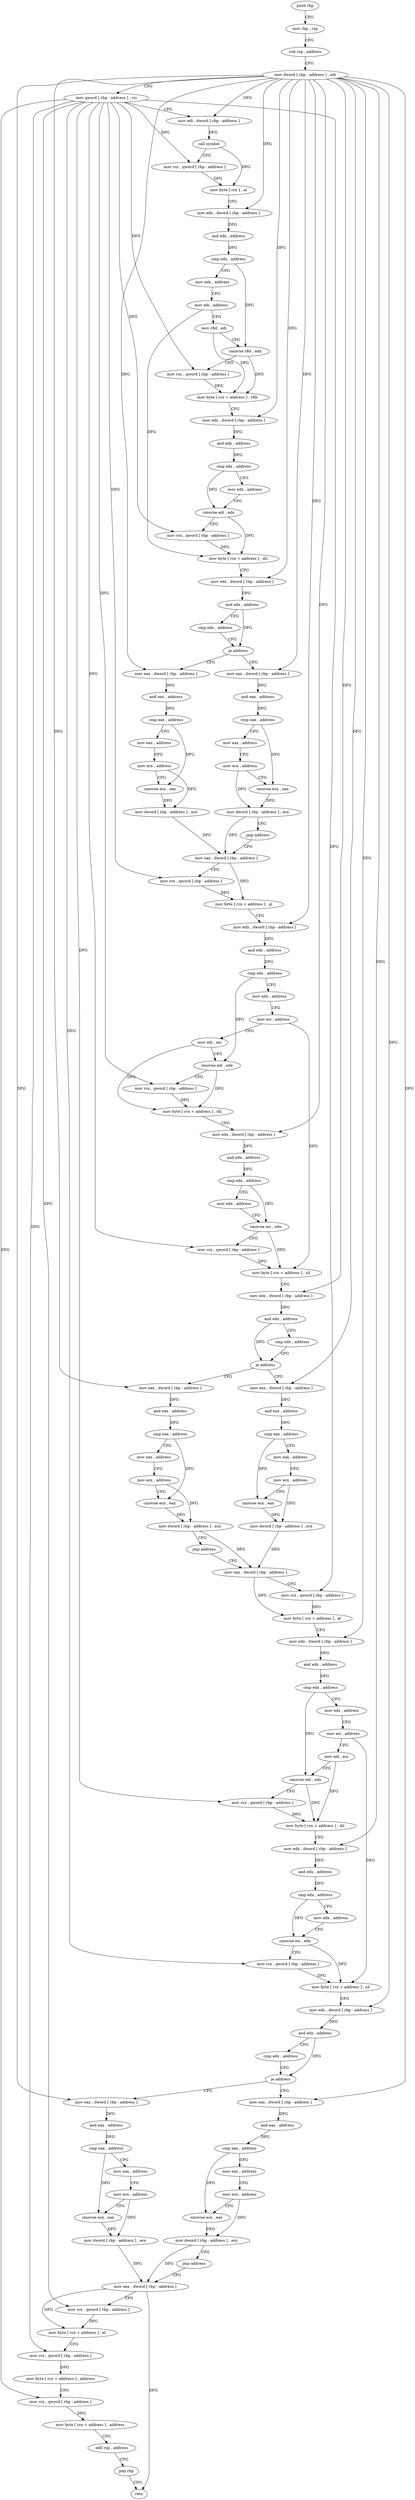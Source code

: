 digraph "func" {
"4257152" [label = "push rbp" ]
"4257153" [label = "mov rbp , rsp" ]
"4257156" [label = "sub rsp , address" ]
"4257160" [label = "mov dword [ rbp - address ] , edi" ]
"4257163" [label = "mov qword [ rbp - address ] , rsi" ]
"4257167" [label = "mov edi , dword [ rbp - address ]" ]
"4257170" [label = "call symbol" ]
"4257175" [label = "mov rcx , qword [ rbp - address ]" ]
"4257179" [label = "mov byte [ rcx ] , al" ]
"4257181" [label = "mov edx , dword [ rbp - address ]" ]
"4257184" [label = "and edx , address" ]
"4257190" [label = "cmp edx , address" ]
"4257193" [label = "mov edx , address" ]
"4257198" [label = "mov edi , address" ]
"4257203" [label = "mov r8d , edi" ]
"4257206" [label = "cmovne r8d , edx" ]
"4257210" [label = "mov rcx , qword [ rbp - address ]" ]
"4257214" [label = "mov byte [ rcx + address ] , r8b" ]
"4257218" [label = "mov edx , dword [ rbp - address ]" ]
"4257221" [label = "and edx , address" ]
"4257227" [label = "cmp edx , address" ]
"4257230" [label = "mov edx , address" ]
"4257235" [label = "cmovne edi , edx" ]
"4257238" [label = "mov rcx , qword [ rbp - address ]" ]
"4257242" [label = "mov byte [ rcx + address ] , dil" ]
"4257246" [label = "mov edx , dword [ rbp - address ]" ]
"4257249" [label = "and edx , address" ]
"4257255" [label = "cmp edx , address" ]
"4257258" [label = "je address" ]
"4257294" [label = "mov eax , dword [ rbp - address ]" ]
"4257264" [label = "mov eax , dword [ rbp - address ]" ]
"4257297" [label = "and eax , address" ]
"4257300" [label = "cmp eax , address" ]
"4257303" [label = "mov eax , address" ]
"4257308" [label = "mov ecx , address" ]
"4257313" [label = "cmovne ecx , eax" ]
"4257316" [label = "mov dword [ rbp - address ] , ecx" ]
"4257319" [label = "mov eax , dword [ rbp - address ]" ]
"4257267" [label = "and eax , address" ]
"4257270" [label = "cmp eax , address" ]
"4257273" [label = "mov eax , address" ]
"4257278" [label = "mov ecx , address" ]
"4257283" [label = "cmovne ecx , eax" ]
"4257286" [label = "mov dword [ rbp - address ] , ecx" ]
"4257289" [label = "jmp address" ]
"4257434" [label = "mov eax , dword [ rbp - address ]" ]
"4257437" [label = "and eax , address" ]
"4257440" [label = "cmp eax , address" ]
"4257443" [label = "mov eax , address" ]
"4257448" [label = "mov ecx , address" ]
"4257453" [label = "cmovne ecx , eax" ]
"4257456" [label = "mov dword [ rbp - address ] , ecx" ]
"4257459" [label = "mov eax , dword [ rbp - address ]" ]
"4257404" [label = "mov eax , dword [ rbp - address ]" ]
"4257407" [label = "and eax , address" ]
"4257410" [label = "cmp eax , address" ]
"4257413" [label = "mov eax , address" ]
"4257418" [label = "mov ecx , address" ]
"4257423" [label = "cmovne ecx , eax" ]
"4257426" [label = "mov dword [ rbp - address ] , ecx" ]
"4257429" [label = "jmp address" ]
"4257322" [label = "mov rcx , qword [ rbp - address ]" ]
"4257326" [label = "mov byte [ rcx + address ] , al" ]
"4257329" [label = "mov edx , dword [ rbp - address ]" ]
"4257332" [label = "and edx , address" ]
"4257335" [label = "cmp edx , address" ]
"4257338" [label = "mov edx , address" ]
"4257343" [label = "mov esi , address" ]
"4257348" [label = "mov edi , esi" ]
"4257350" [label = "cmovne edi , edx" ]
"4257353" [label = "mov rcx , qword [ rbp - address ]" ]
"4257357" [label = "mov byte [ rcx + address ] , dil" ]
"4257361" [label = "mov edx , dword [ rbp - address ]" ]
"4257364" [label = "and edx , address" ]
"4257367" [label = "cmp edx , address" ]
"4257370" [label = "mov edx , address" ]
"4257375" [label = "cmovne esi , edx" ]
"4257378" [label = "mov rcx , qword [ rbp - address ]" ]
"4257382" [label = "mov byte [ rcx + address ] , sil" ]
"4257386" [label = "mov edx , dword [ rbp - address ]" ]
"4257389" [label = "and edx , address" ]
"4257395" [label = "cmp edx , address" ]
"4257398" [label = "je address" ]
"4257574" [label = "mov eax , dword [ rbp - address ]" ]
"4257577" [label = "and eax , address" ]
"4257580" [label = "cmp eax , address" ]
"4257583" [label = "mov eax , address" ]
"4257588" [label = "mov ecx , address" ]
"4257593" [label = "cmovne ecx , eax" ]
"4257596" [label = "mov dword [ rbp - address ] , ecx" ]
"4257599" [label = "mov eax , dword [ rbp - address ]" ]
"4257544" [label = "mov eax , dword [ rbp - address ]" ]
"4257547" [label = "and eax , address" ]
"4257550" [label = "cmp eax , address" ]
"4257553" [label = "mov eax , address" ]
"4257558" [label = "mov ecx , address" ]
"4257563" [label = "cmovne ecx , eax" ]
"4257566" [label = "mov dword [ rbp - address ] , ecx" ]
"4257569" [label = "jmp address" ]
"4257462" [label = "mov rcx , qword [ rbp - address ]" ]
"4257466" [label = "mov byte [ rcx + address ] , al" ]
"4257469" [label = "mov edx , dword [ rbp - address ]" ]
"4257472" [label = "and edx , address" ]
"4257475" [label = "cmp edx , address" ]
"4257478" [label = "mov edx , address" ]
"4257483" [label = "mov esi , address" ]
"4257488" [label = "mov edi , esi" ]
"4257490" [label = "cmovne edi , edx" ]
"4257493" [label = "mov rcx , qword [ rbp - address ]" ]
"4257497" [label = "mov byte [ rcx + address ] , dil" ]
"4257501" [label = "mov edx , dword [ rbp - address ]" ]
"4257504" [label = "and edx , address" ]
"4257507" [label = "cmp edx , address" ]
"4257510" [label = "mov edx , address" ]
"4257515" [label = "cmovne esi , edx" ]
"4257518" [label = "mov rcx , qword [ rbp - address ]" ]
"4257522" [label = "mov byte [ rcx + address ] , sil" ]
"4257526" [label = "mov edx , dword [ rbp - address ]" ]
"4257529" [label = "and edx , address" ]
"4257535" [label = "cmp edx , address" ]
"4257538" [label = "je address" ]
"4257602" [label = "mov rcx , qword [ rbp - address ]" ]
"4257606" [label = "mov byte [ rcx + address ] , al" ]
"4257609" [label = "mov rcx , qword [ rbp - address ]" ]
"4257613" [label = "mov byte [ rcx + address ] , address" ]
"4257617" [label = "mov rcx , qword [ rbp - address ]" ]
"4257621" [label = "mov byte [ rcx + address ] , address" ]
"4257625" [label = "add rsp , address" ]
"4257629" [label = "pop rbp" ]
"4257630" [label = "retn" ]
"4257152" -> "4257153" [ label = "CFG" ]
"4257153" -> "4257156" [ label = "CFG" ]
"4257156" -> "4257160" [ label = "CFG" ]
"4257160" -> "4257163" [ label = "CFG" ]
"4257160" -> "4257167" [ label = "DFG" ]
"4257160" -> "4257181" [ label = "DFG" ]
"4257160" -> "4257218" [ label = "DFG" ]
"4257160" -> "4257246" [ label = "DFG" ]
"4257160" -> "4257294" [ label = "DFG" ]
"4257160" -> "4257264" [ label = "DFG" ]
"4257160" -> "4257329" [ label = "DFG" ]
"4257160" -> "4257361" [ label = "DFG" ]
"4257160" -> "4257386" [ label = "DFG" ]
"4257160" -> "4257434" [ label = "DFG" ]
"4257160" -> "4257404" [ label = "DFG" ]
"4257160" -> "4257469" [ label = "DFG" ]
"4257160" -> "4257501" [ label = "DFG" ]
"4257160" -> "4257526" [ label = "DFG" ]
"4257160" -> "4257574" [ label = "DFG" ]
"4257160" -> "4257544" [ label = "DFG" ]
"4257163" -> "4257167" [ label = "CFG" ]
"4257163" -> "4257175" [ label = "DFG" ]
"4257163" -> "4257210" [ label = "DFG" ]
"4257163" -> "4257238" [ label = "DFG" ]
"4257163" -> "4257322" [ label = "DFG" ]
"4257163" -> "4257353" [ label = "DFG" ]
"4257163" -> "4257378" [ label = "DFG" ]
"4257163" -> "4257462" [ label = "DFG" ]
"4257163" -> "4257493" [ label = "DFG" ]
"4257163" -> "4257518" [ label = "DFG" ]
"4257163" -> "4257602" [ label = "DFG" ]
"4257163" -> "4257609" [ label = "DFG" ]
"4257163" -> "4257617" [ label = "DFG" ]
"4257167" -> "4257170" [ label = "DFG" ]
"4257170" -> "4257175" [ label = "CFG" ]
"4257170" -> "4257179" [ label = "DFG" ]
"4257175" -> "4257179" [ label = "DFG" ]
"4257179" -> "4257181" [ label = "CFG" ]
"4257181" -> "4257184" [ label = "DFG" ]
"4257184" -> "4257190" [ label = "DFG" ]
"4257190" -> "4257193" [ label = "CFG" ]
"4257190" -> "4257206" [ label = "DFG" ]
"4257193" -> "4257198" [ label = "CFG" ]
"4257198" -> "4257203" [ label = "CFG" ]
"4257198" -> "4257242" [ label = "DFG" ]
"4257203" -> "4257206" [ label = "CFG" ]
"4257203" -> "4257214" [ label = "DFG" ]
"4257206" -> "4257210" [ label = "CFG" ]
"4257206" -> "4257214" [ label = "DFG" ]
"4257210" -> "4257214" [ label = "DFG" ]
"4257214" -> "4257218" [ label = "CFG" ]
"4257218" -> "4257221" [ label = "DFG" ]
"4257221" -> "4257227" [ label = "DFG" ]
"4257227" -> "4257230" [ label = "CFG" ]
"4257227" -> "4257235" [ label = "DFG" ]
"4257230" -> "4257235" [ label = "CFG" ]
"4257235" -> "4257238" [ label = "CFG" ]
"4257235" -> "4257242" [ label = "DFG" ]
"4257238" -> "4257242" [ label = "DFG" ]
"4257242" -> "4257246" [ label = "CFG" ]
"4257246" -> "4257249" [ label = "DFG" ]
"4257249" -> "4257255" [ label = "CFG" ]
"4257249" -> "4257258" [ label = "DFG" ]
"4257255" -> "4257258" [ label = "CFG" ]
"4257258" -> "4257294" [ label = "CFG" ]
"4257258" -> "4257264" [ label = "CFG" ]
"4257294" -> "4257297" [ label = "DFG" ]
"4257264" -> "4257267" [ label = "DFG" ]
"4257297" -> "4257300" [ label = "DFG" ]
"4257300" -> "4257303" [ label = "CFG" ]
"4257300" -> "4257313" [ label = "DFG" ]
"4257303" -> "4257308" [ label = "CFG" ]
"4257308" -> "4257313" [ label = "CFG" ]
"4257308" -> "4257316" [ label = "DFG" ]
"4257313" -> "4257316" [ label = "DFG" ]
"4257316" -> "4257319" [ label = "DFG" ]
"4257319" -> "4257322" [ label = "CFG" ]
"4257319" -> "4257326" [ label = "DFG" ]
"4257267" -> "4257270" [ label = "DFG" ]
"4257270" -> "4257273" [ label = "CFG" ]
"4257270" -> "4257283" [ label = "DFG" ]
"4257273" -> "4257278" [ label = "CFG" ]
"4257278" -> "4257283" [ label = "CFG" ]
"4257278" -> "4257286" [ label = "DFG" ]
"4257283" -> "4257286" [ label = "DFG" ]
"4257286" -> "4257289" [ label = "CFG" ]
"4257286" -> "4257319" [ label = "DFG" ]
"4257289" -> "4257319" [ label = "CFG" ]
"4257434" -> "4257437" [ label = "DFG" ]
"4257437" -> "4257440" [ label = "DFG" ]
"4257440" -> "4257443" [ label = "CFG" ]
"4257440" -> "4257453" [ label = "DFG" ]
"4257443" -> "4257448" [ label = "CFG" ]
"4257448" -> "4257453" [ label = "CFG" ]
"4257448" -> "4257456" [ label = "DFG" ]
"4257453" -> "4257456" [ label = "DFG" ]
"4257456" -> "4257459" [ label = "DFG" ]
"4257459" -> "4257462" [ label = "CFG" ]
"4257459" -> "4257466" [ label = "DFG" ]
"4257404" -> "4257407" [ label = "DFG" ]
"4257407" -> "4257410" [ label = "DFG" ]
"4257410" -> "4257413" [ label = "CFG" ]
"4257410" -> "4257423" [ label = "DFG" ]
"4257413" -> "4257418" [ label = "CFG" ]
"4257418" -> "4257423" [ label = "CFG" ]
"4257418" -> "4257426" [ label = "DFG" ]
"4257423" -> "4257426" [ label = "DFG" ]
"4257426" -> "4257429" [ label = "CFG" ]
"4257426" -> "4257459" [ label = "DFG" ]
"4257429" -> "4257459" [ label = "CFG" ]
"4257322" -> "4257326" [ label = "DFG" ]
"4257326" -> "4257329" [ label = "CFG" ]
"4257329" -> "4257332" [ label = "DFG" ]
"4257332" -> "4257335" [ label = "DFG" ]
"4257335" -> "4257338" [ label = "CFG" ]
"4257335" -> "4257350" [ label = "DFG" ]
"4257338" -> "4257343" [ label = "CFG" ]
"4257343" -> "4257348" [ label = "CFG" ]
"4257343" -> "4257382" [ label = "DFG" ]
"4257348" -> "4257350" [ label = "CFG" ]
"4257348" -> "4257357" [ label = "DFG" ]
"4257350" -> "4257353" [ label = "CFG" ]
"4257350" -> "4257357" [ label = "DFG" ]
"4257353" -> "4257357" [ label = "DFG" ]
"4257357" -> "4257361" [ label = "CFG" ]
"4257361" -> "4257364" [ label = "DFG" ]
"4257364" -> "4257367" [ label = "DFG" ]
"4257367" -> "4257370" [ label = "CFG" ]
"4257367" -> "4257375" [ label = "DFG" ]
"4257370" -> "4257375" [ label = "CFG" ]
"4257375" -> "4257378" [ label = "CFG" ]
"4257375" -> "4257382" [ label = "DFG" ]
"4257378" -> "4257382" [ label = "DFG" ]
"4257382" -> "4257386" [ label = "CFG" ]
"4257386" -> "4257389" [ label = "DFG" ]
"4257389" -> "4257395" [ label = "CFG" ]
"4257389" -> "4257398" [ label = "DFG" ]
"4257395" -> "4257398" [ label = "CFG" ]
"4257398" -> "4257434" [ label = "CFG" ]
"4257398" -> "4257404" [ label = "CFG" ]
"4257574" -> "4257577" [ label = "DFG" ]
"4257577" -> "4257580" [ label = "DFG" ]
"4257580" -> "4257583" [ label = "CFG" ]
"4257580" -> "4257593" [ label = "DFG" ]
"4257583" -> "4257588" [ label = "CFG" ]
"4257588" -> "4257593" [ label = "CFG" ]
"4257588" -> "4257596" [ label = "DFG" ]
"4257593" -> "4257596" [ label = "DFG" ]
"4257596" -> "4257599" [ label = "DFG" ]
"4257599" -> "4257602" [ label = "CFG" ]
"4257599" -> "4257606" [ label = "DFG" ]
"4257599" -> "4257630" [ label = "DFG" ]
"4257544" -> "4257547" [ label = "DFG" ]
"4257547" -> "4257550" [ label = "DFG" ]
"4257550" -> "4257553" [ label = "CFG" ]
"4257550" -> "4257563" [ label = "DFG" ]
"4257553" -> "4257558" [ label = "CFG" ]
"4257558" -> "4257563" [ label = "CFG" ]
"4257558" -> "4257566" [ label = "DFG" ]
"4257563" -> "4257566" [ label = "DFG" ]
"4257566" -> "4257569" [ label = "CFG" ]
"4257566" -> "4257599" [ label = "DFG" ]
"4257569" -> "4257599" [ label = "CFG" ]
"4257462" -> "4257466" [ label = "DFG" ]
"4257466" -> "4257469" [ label = "CFG" ]
"4257469" -> "4257472" [ label = "DFG" ]
"4257472" -> "4257475" [ label = "DFG" ]
"4257475" -> "4257478" [ label = "CFG" ]
"4257475" -> "4257490" [ label = "DFG" ]
"4257478" -> "4257483" [ label = "CFG" ]
"4257483" -> "4257488" [ label = "CFG" ]
"4257483" -> "4257522" [ label = "DFG" ]
"4257488" -> "4257490" [ label = "CFG" ]
"4257488" -> "4257497" [ label = "DFG" ]
"4257490" -> "4257493" [ label = "CFG" ]
"4257490" -> "4257497" [ label = "DFG" ]
"4257493" -> "4257497" [ label = "DFG" ]
"4257497" -> "4257501" [ label = "CFG" ]
"4257501" -> "4257504" [ label = "DFG" ]
"4257504" -> "4257507" [ label = "DFG" ]
"4257507" -> "4257510" [ label = "CFG" ]
"4257507" -> "4257515" [ label = "DFG" ]
"4257510" -> "4257515" [ label = "CFG" ]
"4257515" -> "4257518" [ label = "CFG" ]
"4257515" -> "4257522" [ label = "DFG" ]
"4257518" -> "4257522" [ label = "DFG" ]
"4257522" -> "4257526" [ label = "CFG" ]
"4257526" -> "4257529" [ label = "DFG" ]
"4257529" -> "4257535" [ label = "CFG" ]
"4257529" -> "4257538" [ label = "DFG" ]
"4257535" -> "4257538" [ label = "CFG" ]
"4257538" -> "4257574" [ label = "CFG" ]
"4257538" -> "4257544" [ label = "CFG" ]
"4257602" -> "4257606" [ label = "DFG" ]
"4257606" -> "4257609" [ label = "CFG" ]
"4257609" -> "4257613" [ label = "DFG" ]
"4257613" -> "4257617" [ label = "CFG" ]
"4257617" -> "4257621" [ label = "DFG" ]
"4257621" -> "4257625" [ label = "CFG" ]
"4257625" -> "4257629" [ label = "CFG" ]
"4257629" -> "4257630" [ label = "CFG" ]
}
